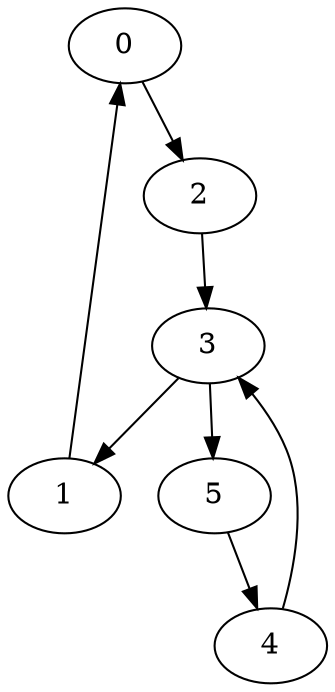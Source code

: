 digraph G {
  0 [label = "0"];
  1 [label = "1"];
  2 [label = "2"];
  3 [label = "3"];
  4 [label = "4"];
  5 [label = "5"];
  0 -> 2 [label = ""];
  1 -> 0 [label = ""];
  2 -> 3 [label = ""];
  3 -> 1 [label = ""];
  3 -> 5 [label = ""];
  4 -> 3 [label = ""];
  5 -> 4 [label = ""];
}
